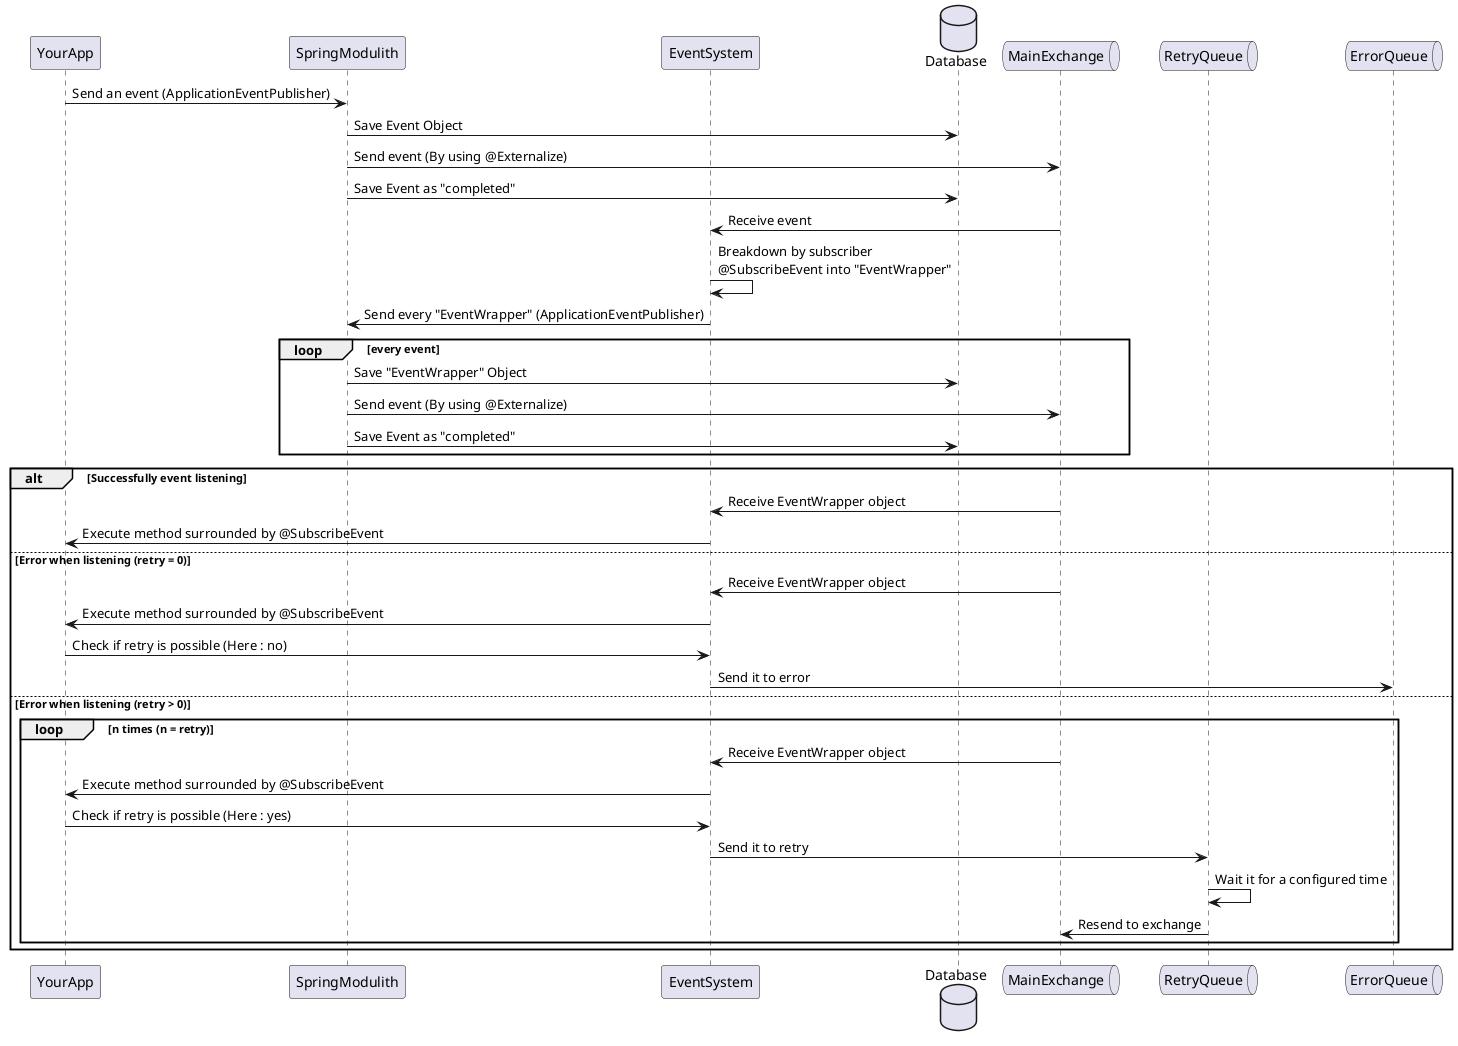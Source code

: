 @startuml

participant YourApp as application
participant SpringModulith as springModulith
participant EventSystem as library
database    Database    as database
queue       MainExchange     as mainExchange
queue       RetryQueue       as retryQueue
queue       ErrorQueue       as errorQueue

application -> springModulith : Send an event (ApplicationEventPublisher)
springModulith -> database : Save Event Object
springModulith -> mainExchange : Send event (By using @Externalize)
springModulith -> database : Save Event as "completed"
mainExchange -> library : Receive event
library -> library : Breakdown by subscriber \n@SubscribeEvent into "EventWrapper"
library -> springModulith : Send every "EventWrapper" (ApplicationEventPublisher)
loop every event
springModulith -> database : Save "EventWrapper" Object
springModulith -> mainExchange : Send event (By using @Externalize)
springModulith -> database : Save Event as "completed"
end
alt Successfully event listening
mainExchange -> library : Receive EventWrapper object
library -> application : Execute method surrounded by @SubscribeEvent
else Error when listening (retry = 0)
mainExchange -> library : Receive EventWrapper object
library -> application : Execute method surrounded by @SubscribeEvent
application -> library : Check if retry is possible (Here : no)
library -> errorQueue : Send it to error
else Error when listening (retry > 0)
    loop n times (n = retry)
    mainExchange -> library : Receive EventWrapper object
    library -> application : Execute method surrounded by @SubscribeEvent
    application -> library : Check if retry is possible (Here : yes)
    library -> retryQueue : Send it to retry
    retryQueue -> retryQueue : Wait it for a configured time
    retryQueue -> mainExchange : Resend to exchange
    end
end

@enduml
